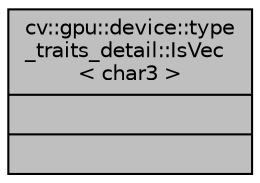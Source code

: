 digraph "cv::gpu::device::type_traits_detail::IsVec&lt; char3 &gt;"
{
 // LATEX_PDF_SIZE
  edge [fontname="Helvetica",fontsize="10",labelfontname="Helvetica",labelfontsize="10"];
  node [fontname="Helvetica",fontsize="10",shape=record];
  Node1 [label="{cv::gpu::device::type\l_traits_detail::IsVec\l\< char3 \>\n||}",height=0.2,width=0.4,color="black", fillcolor="grey75", style="filled", fontcolor="black",tooltip=" "];
}
